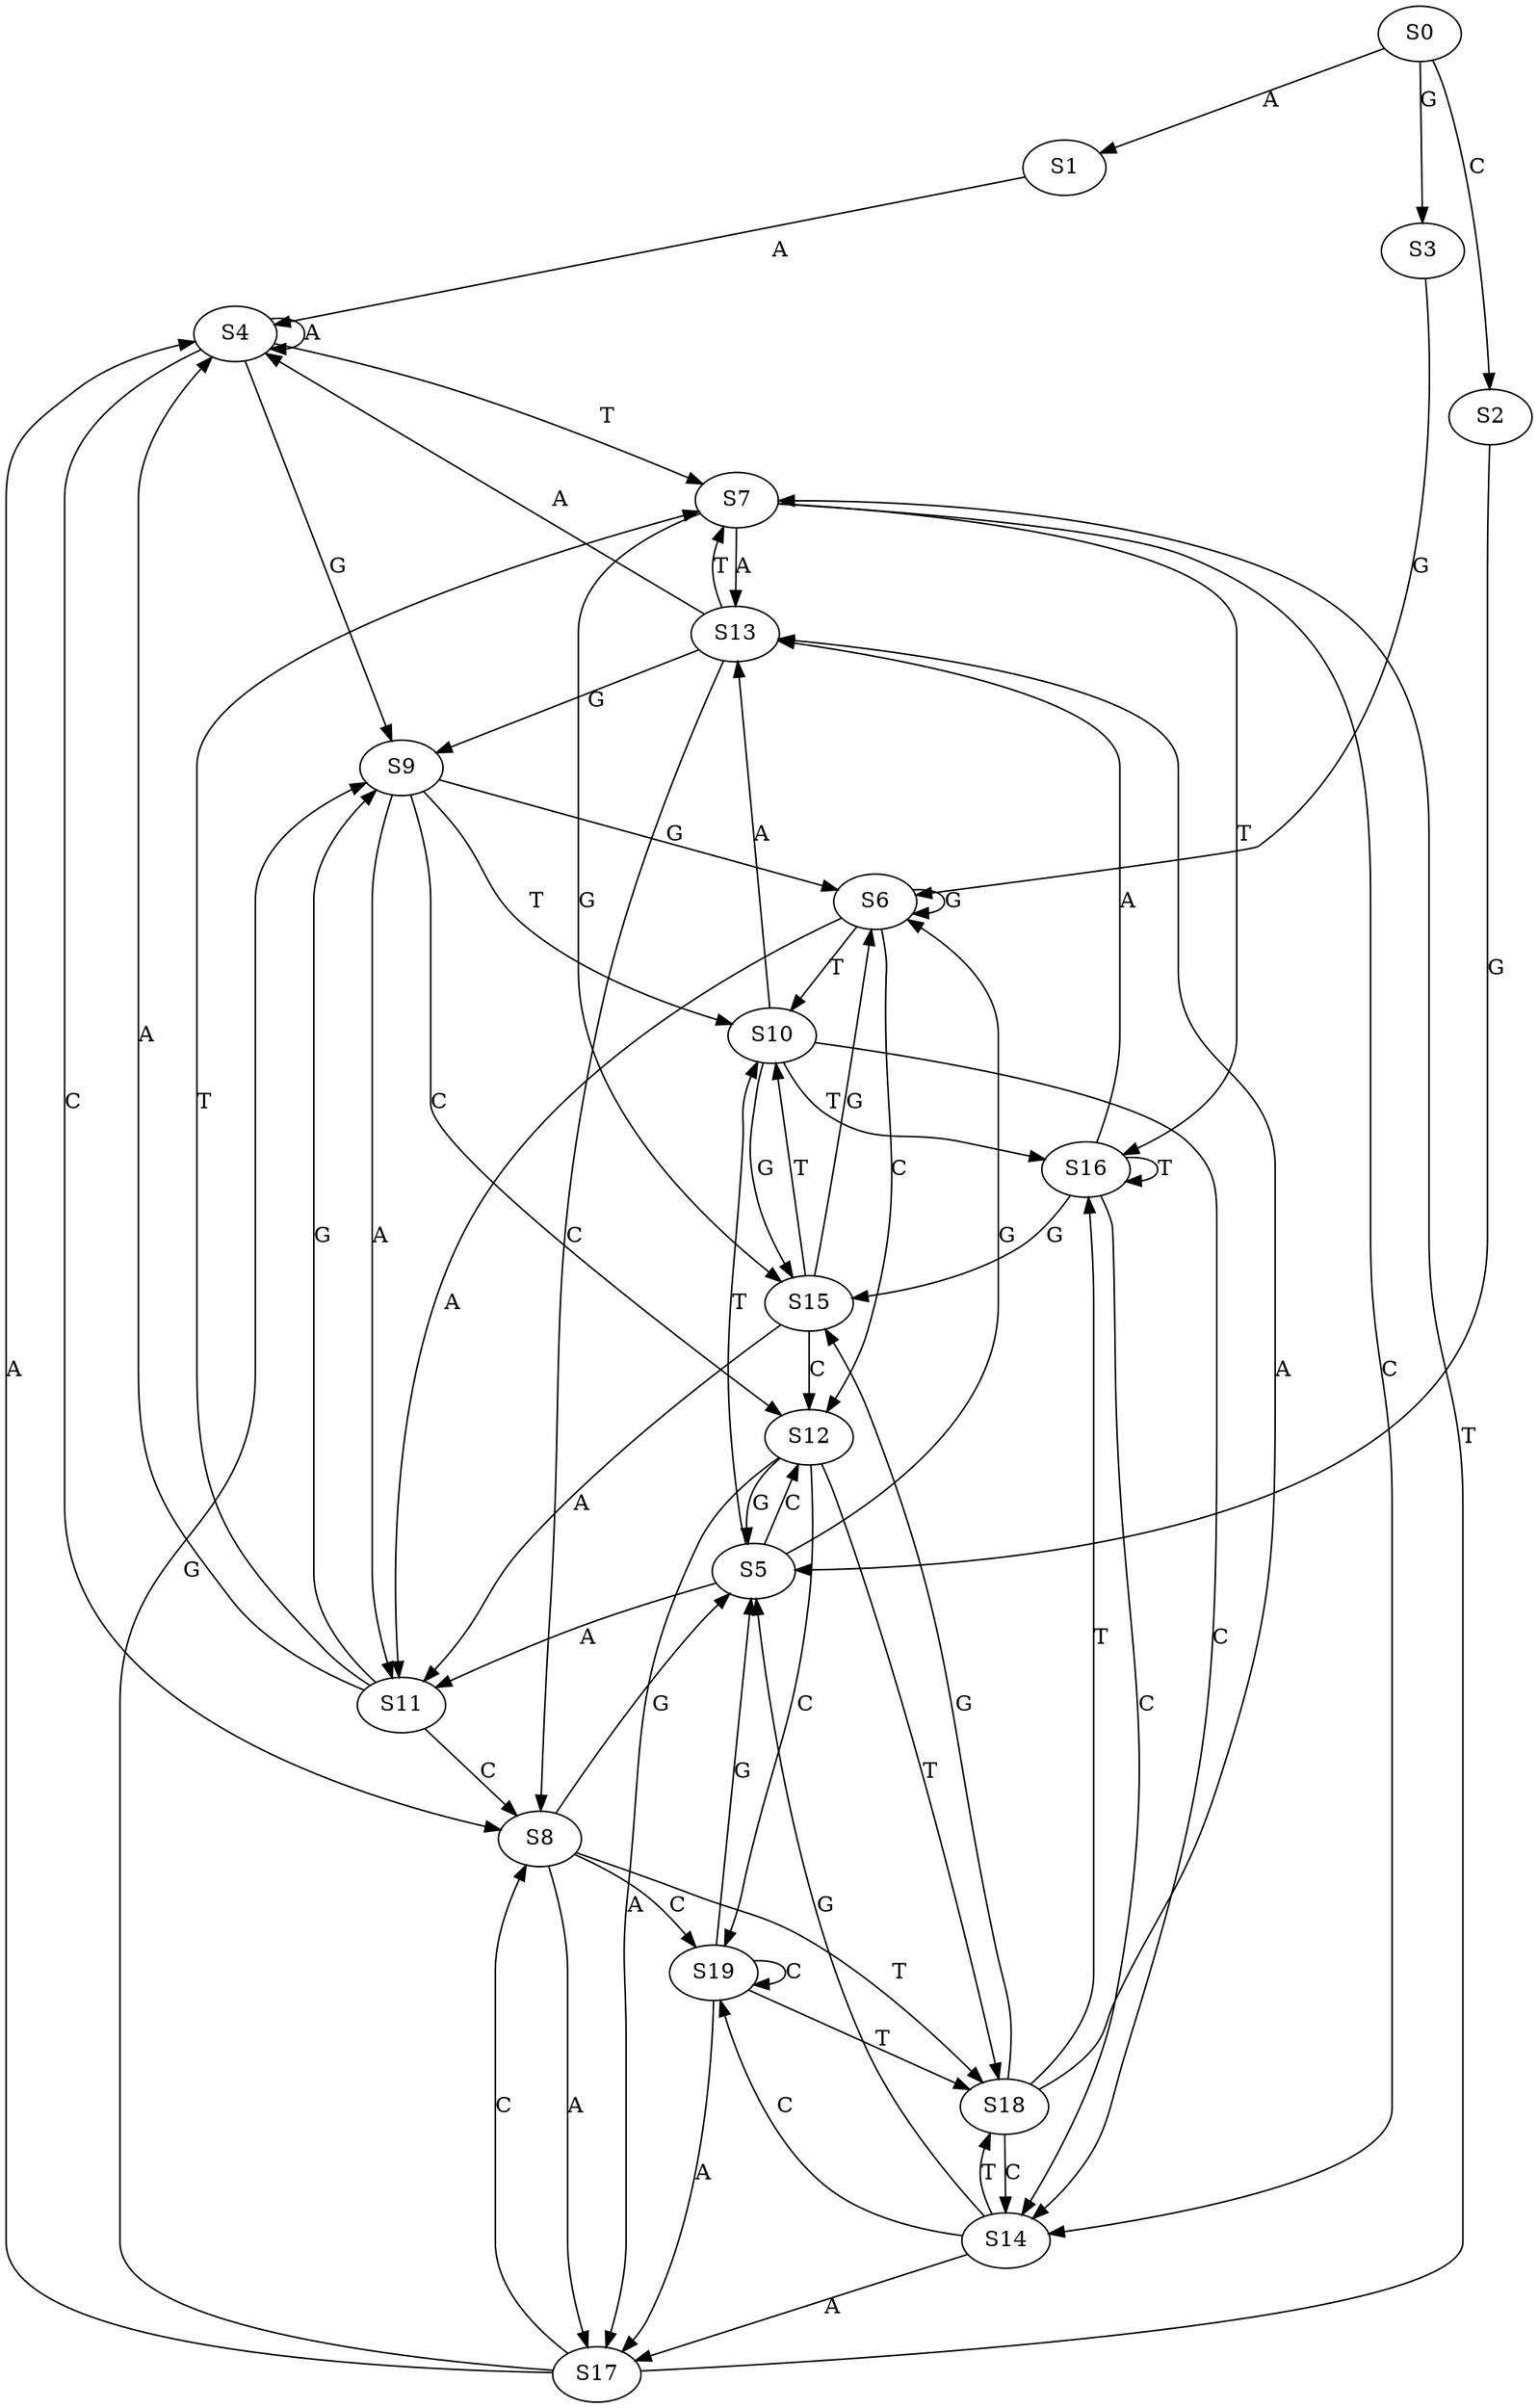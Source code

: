 strict digraph  {
	S0 -> S1 [ label = A ];
	S0 -> S2 [ label = C ];
	S0 -> S3 [ label = G ];
	S1 -> S4 [ label = A ];
	S2 -> S5 [ label = G ];
	S3 -> S6 [ label = G ];
	S4 -> S7 [ label = T ];
	S4 -> S8 [ label = C ];
	S4 -> S9 [ label = G ];
	S4 -> S4 [ label = A ];
	S5 -> S6 [ label = G ];
	S5 -> S10 [ label = T ];
	S5 -> S11 [ label = A ];
	S5 -> S12 [ label = C ];
	S6 -> S11 [ label = A ];
	S6 -> S10 [ label = T ];
	S6 -> S6 [ label = G ];
	S6 -> S12 [ label = C ];
	S7 -> S13 [ label = A ];
	S7 -> S14 [ label = C ];
	S7 -> S15 [ label = G ];
	S7 -> S16 [ label = T ];
	S8 -> S17 [ label = A ];
	S8 -> S18 [ label = T ];
	S8 -> S19 [ label = C ];
	S8 -> S5 [ label = G ];
	S9 -> S10 [ label = T ];
	S9 -> S6 [ label = G ];
	S9 -> S11 [ label = A ];
	S9 -> S12 [ label = C ];
	S10 -> S13 [ label = A ];
	S10 -> S14 [ label = C ];
	S10 -> S15 [ label = G ];
	S10 -> S16 [ label = T ];
	S11 -> S9 [ label = G ];
	S11 -> S4 [ label = A ];
	S11 -> S8 [ label = C ];
	S11 -> S7 [ label = T ];
	S12 -> S19 [ label = C ];
	S12 -> S18 [ label = T ];
	S12 -> S5 [ label = G ];
	S12 -> S17 [ label = A ];
	S13 -> S9 [ label = G ];
	S13 -> S7 [ label = T ];
	S13 -> S4 [ label = A ];
	S13 -> S8 [ label = C ];
	S14 -> S18 [ label = T ];
	S14 -> S5 [ label = G ];
	S14 -> S19 [ label = C ];
	S14 -> S17 [ label = A ];
	S15 -> S11 [ label = A ];
	S15 -> S10 [ label = T ];
	S15 -> S12 [ label = C ];
	S15 -> S6 [ label = G ];
	S16 -> S14 [ label = C ];
	S16 -> S13 [ label = A ];
	S16 -> S15 [ label = G ];
	S16 -> S16 [ label = T ];
	S17 -> S9 [ label = G ];
	S17 -> S7 [ label = T ];
	S17 -> S8 [ label = C ];
	S17 -> S4 [ label = A ];
	S18 -> S15 [ label = G ];
	S18 -> S14 [ label = C ];
	S18 -> S13 [ label = A ];
	S18 -> S16 [ label = T ];
	S19 -> S5 [ label = G ];
	S19 -> S19 [ label = C ];
	S19 -> S17 [ label = A ];
	S19 -> S18 [ label = T ];
}
